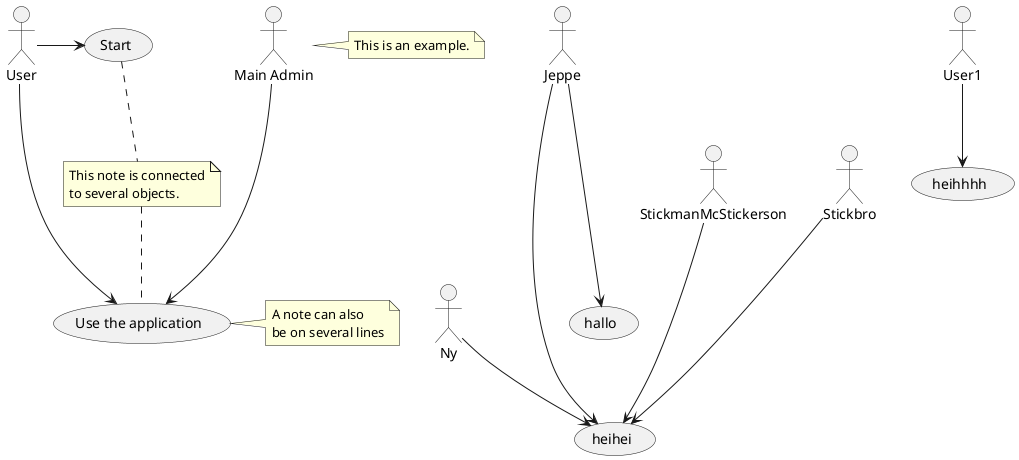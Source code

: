 @startuml
:Main Admin: as Admin
(Use the application) as (Use)

User -> (Start)
User --> (Use)

Admin ---> (Use)


Ny--> (heihei)
Jeppe---> (hallo)
Jeppe---->(heihei)

User1 --> (heihhhh)

StickmanMcStickerson ---> (heihei)
Stickbro ---> (heihei)



note right of Admin : This is an example.

note right of (Use)
A note can also
be on several lines
end note

note "This note is connected\nto several objects." as N2
(Start) .. N2
N2 .. (Use)
@enduml
